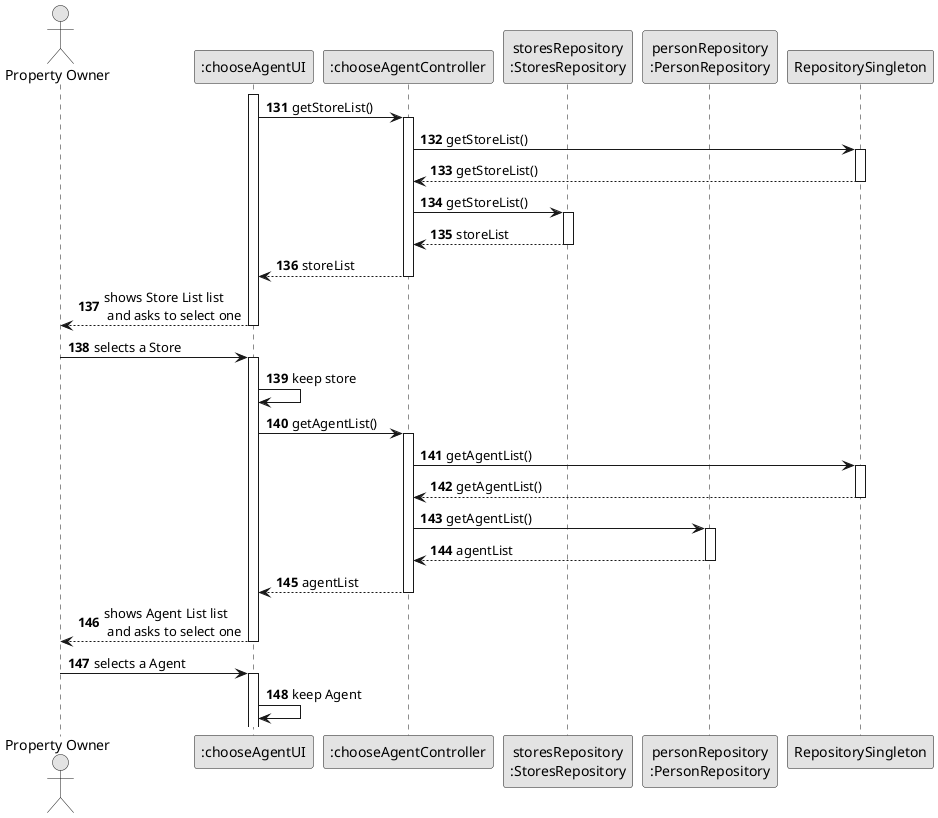 @startuml
skinparam monochrome true
skinparam packageStyle rectangle
skinparam shadowing false

autonumber

'hide footbox

actor "Property Owner" as User
participant ":chooseAgentUI" as UI_CA
participant ":chooseAgentController" as CTRL_CA

participant "storesRepository\n:StoresRepository" as stores
participant "personRepository\n:PersonRepository" as personRepository


autonumber 131

activate UI_CA

        UI_CA  ->  CTRL_CA : getStoreList()
            activate CTRL_CA

            CTRL_CA  ->  RepositorySingleton : getStoreList()
                activate RepositorySingleton

                RepositorySingleton --> CTRL_CA: getStoreList()
                deactivate RepositorySingleton

            CTRL_CA -> stores : getStoreList()
                activate stores

                stores --> CTRL_CA : storeList
                deactivate stores

            CTRL_CA --> UI_CA : storeList
                deactivate CTRL_CA

        UI_CA --> User : shows Store List list\n and asks to select one
        deactivate UI_CA

    User -> UI_CA : selects a Store
        activate UI_CA

        UI_CA  ->  UI_CA: keep store

        UI_CA  ->  CTRL_CA : getAgentList()
            activate CTRL_CA

            CTRL_CA  ->  RepositorySingleton : getAgentList()
                activate RepositorySingleton

                RepositorySingleton --> CTRL_CA: getAgentList()
                deactivate RepositorySingleton

            CTRL_CA -> personRepository : getAgentList()
                activate personRepository

                personRepository --> CTRL_CA : agentList
                deactivate personRepository

            CTRL_CA --> UI_CA : agentList
            deactivate CTRL_CA

        UI_CA --> User : shows Agent List list\n and asks to select one
            deactivate UI_CA

    User -> UI_CA : selects a Agent
                activate UI_CA

        UI_CA  ->  UI_CA: keep Agent


@enduml